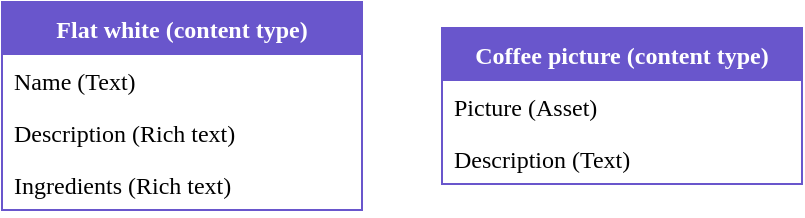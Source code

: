 <mxfile version="21.5.2" type="github">
  <diagram id="nFBdgCirMu-IVlNZLdI9" name="Page-1">
    <mxGraphModel dx="819" dy="441" grid="1" gridSize="10" guides="1" tooltips="1" connect="1" arrows="1" fold="0" page="1" pageScale="1" pageWidth="850" pageHeight="1100" math="0" shadow="0">
      <root>
        <mxCell id="0" />
        <mxCell id="1" parent="0" />
        <mxCell id="TZZ_qZ0MYML3Be1iEsgz-1" value="Flat white (content type)" style="swimlane;fontStyle=1;childLayout=stackLayout;horizontal=1;startSize=26;fillColor=#6956cc;horizontalStack=0;resizeParent=1;resizeParentMax=0;resizeLast=0;collapsible=1;marginBottom=0;strokeColor=#6956CC;fontFamily=Work Sans;fontSource=https%3A%2F%2Ffonts.googleapis.com%2Fcss%3Ffamily%3DWork%2BSans;fontColor=#FFFFFF;fontSize=12;" parent="1" vertex="1">
          <mxGeometry x="10" y="10" width="180" height="104" as="geometry" />
        </mxCell>
        <mxCell id="TZZ_qZ0MYML3Be1iEsgz-2" value="Name (Text)" style="text;strokeColor=none;fillColor=none;align=left;verticalAlign=top;spacingLeft=4;spacingRight=4;overflow=hidden;rotatable=0;points=[[0,0.5],[1,0.5]];portConstraint=eastwest;fontFamily=Work Sans;fontSource=https%3A%2F%2Ffonts.googleapis.com%2Fcss%3Ffamily%3DWork%2BSans;" parent="TZZ_qZ0MYML3Be1iEsgz-1" vertex="1">
          <mxGeometry y="26" width="180" height="26" as="geometry" />
        </mxCell>
        <mxCell id="TZZ_qZ0MYML3Be1iEsgz-3" value="Description (Rich text)" style="text;strokeColor=none;fillColor=none;align=left;verticalAlign=top;spacingLeft=4;spacingRight=4;overflow=hidden;rotatable=0;points=[[0,0.5],[1,0.5]];portConstraint=eastwest;fontFamily=Work Sans;fontSource=https%3A%2F%2Ffonts.googleapis.com%2Fcss%3Ffamily%3DWork%2BSans;" parent="TZZ_qZ0MYML3Be1iEsgz-1" vertex="1">
          <mxGeometry y="52" width="180" height="26" as="geometry" />
        </mxCell>
        <mxCell id="TZZ_qZ0MYML3Be1iEsgz-4" value="Ingredients (Rich text)" style="text;strokeColor=none;fillColor=none;align=left;verticalAlign=top;spacingLeft=4;spacingRight=4;overflow=hidden;rotatable=0;points=[[0,0.5],[1,0.5]];portConstraint=eastwest;fontFamily=Work Sans;fontSource=https%3A%2F%2Ffonts.googleapis.com%2Fcss%3Ffamily%3DWork%2BSans;" parent="TZZ_qZ0MYML3Be1iEsgz-1" vertex="1">
          <mxGeometry y="78" width="180" height="26" as="geometry" />
        </mxCell>
        <mxCell id="TZZ_qZ0MYML3Be1iEsgz-6" value="Coffee picture (content type)" style="swimlane;fontStyle=1;childLayout=stackLayout;horizontal=1;startSize=26;fillColor=#6956cc;horizontalStack=0;resizeParent=1;resizeParentMax=0;resizeLast=0;collapsible=1;marginBottom=0;strokeColor=#6956CC;fontFamily=Work Sans;fontSource=https%3A%2F%2Ffonts.googleapis.com%2Fcss%3Ffamily%3DWork%2BSans;fontColor=#FFFFFF;fontSize=12;" parent="1" vertex="1">
          <mxGeometry x="230" y="23" width="180" height="78" as="geometry" />
        </mxCell>
        <mxCell id="TZZ_qZ0MYML3Be1iEsgz-7" value="Picture (Asset)" style="text;strokeColor=none;fillColor=none;align=left;verticalAlign=top;spacingLeft=4;spacingRight=4;overflow=hidden;rotatable=0;points=[[0,0.5],[1,0.5]];portConstraint=eastwest;fontFamily=Work Sans;fontSource=https%3A%2F%2Ffonts.googleapis.com%2Fcss%3Ffamily%3DWork%2BSans;" parent="TZZ_qZ0MYML3Be1iEsgz-6" vertex="1">
          <mxGeometry y="26" width="180" height="26" as="geometry" />
        </mxCell>
        <mxCell id="TZZ_qZ0MYML3Be1iEsgz-8" value="Description (Text)" style="text;strokeColor=none;fillColor=none;align=left;verticalAlign=top;spacingLeft=4;spacingRight=4;overflow=hidden;rotatable=0;points=[[0,0.5],[1,0.5]];portConstraint=eastwest;fontFamily=Work Sans;fontSource=https%3A%2F%2Ffonts.googleapis.com%2Fcss%3Ffamily%3DWork%2BSans;" parent="TZZ_qZ0MYML3Be1iEsgz-6" vertex="1">
          <mxGeometry y="52" width="180" height="26" as="geometry" />
        </mxCell>
      </root>
    </mxGraphModel>
  </diagram>
</mxfile>
